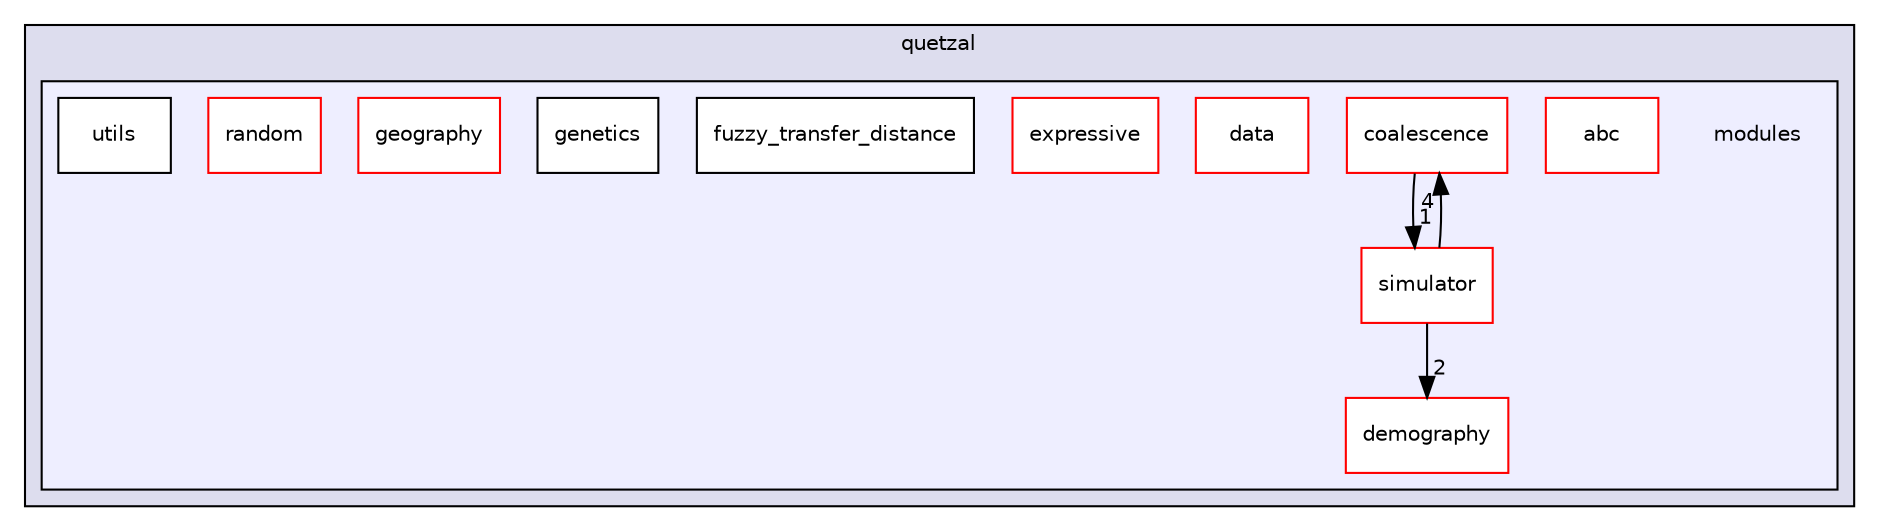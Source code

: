 digraph "quetzal/modules" {
  compound=true
  node [ fontsize="10", fontname="Helvetica"];
  edge [ labelfontsize="10", labelfontname="Helvetica"];
  subgraph clusterdir_7a530fcd76992b240c6a9d220f470266 {
    graph [ bgcolor="#ddddee", pencolor="black", label="quetzal" fontname="Helvetica", fontsize="10", URL="dir_7a530fcd76992b240c6a9d220f470266.html"]
  subgraph clusterdir_452d8c588a01d0d9b6358ca147e46c83 {
    graph [ bgcolor="#eeeeff", pencolor="black", label="" URL="dir_452d8c588a01d0d9b6358ca147e46c83.html"];
    dir_452d8c588a01d0d9b6358ca147e46c83 [shape=plaintext label="modules"];
    dir_a5f1dae3cdac4f64efd28e557e397a9e [shape=box label="abc" color="red" fillcolor="white" style="filled" URL="dir_a5f1dae3cdac4f64efd28e557e397a9e.html"];
    dir_6f18ad16022816a18d280c39985f7841 [shape=box label="coalescence" color="red" fillcolor="white" style="filled" URL="dir_6f18ad16022816a18d280c39985f7841.html"];
    dir_f678d05d571285a2f1eda7d1a0cba4f8 [shape=box label="data" color="red" fillcolor="white" style="filled" URL="dir_f678d05d571285a2f1eda7d1a0cba4f8.html"];
    dir_10c02517bd80d8c8f119ab39d5581651 [shape=box label="demography" color="red" fillcolor="white" style="filled" URL="dir_10c02517bd80d8c8f119ab39d5581651.html"];
    dir_db869d965372c8d4723c4516cb60a721 [shape=box label="expressive" color="red" fillcolor="white" style="filled" URL="dir_db869d965372c8d4723c4516cb60a721.html"];
    dir_22efcbeb0f24518974dc2d2710886964 [shape=box label="fuzzy_transfer_distance" color="black" fillcolor="white" style="filled" URL="dir_22efcbeb0f24518974dc2d2710886964.html"];
    dir_b02567ead414bf351a05dba548df0b42 [shape=box label="genetics" color="black" fillcolor="white" style="filled" URL="dir_b02567ead414bf351a05dba548df0b42.html"];
    dir_c65ad6dc8df225b0a317eaa3540b4b47 [shape=box label="geography" color="red" fillcolor="white" style="filled" URL="dir_c65ad6dc8df225b0a317eaa3540b4b47.html"];
    dir_8a59f40c12a6ed459c765e23781c48c7 [shape=box label="random" color="red" fillcolor="white" style="filled" URL="dir_8a59f40c12a6ed459c765e23781c48c7.html"];
    dir_2a1890074ce3c655d2ada46e194b66a5 [shape=box label="simulator" color="red" fillcolor="white" style="filled" URL="dir_2a1890074ce3c655d2ada46e194b66a5.html"];
    dir_a3abff1445bb388cc5bacdebd18a358f [shape=box label="utils" color="black" fillcolor="white" style="filled" URL="dir_a3abff1445bb388cc5bacdebd18a358f.html"];
  }
  }
  dir_6f18ad16022816a18d280c39985f7841->dir_2a1890074ce3c655d2ada46e194b66a5 [headlabel="1", labeldistance=1.5 headhref="dir_000019_000060.html"];
  dir_2a1890074ce3c655d2ada46e194b66a5->dir_10c02517bd80d8c8f119ab39d5581651 [headlabel="2", labeldistance=1.5 headhref="dir_000060_000041.html"];
  dir_2a1890074ce3c655d2ada46e194b66a5->dir_6f18ad16022816a18d280c39985f7841 [headlabel="4", labeldistance=1.5 headhref="dir_000060_000019.html"];
}
